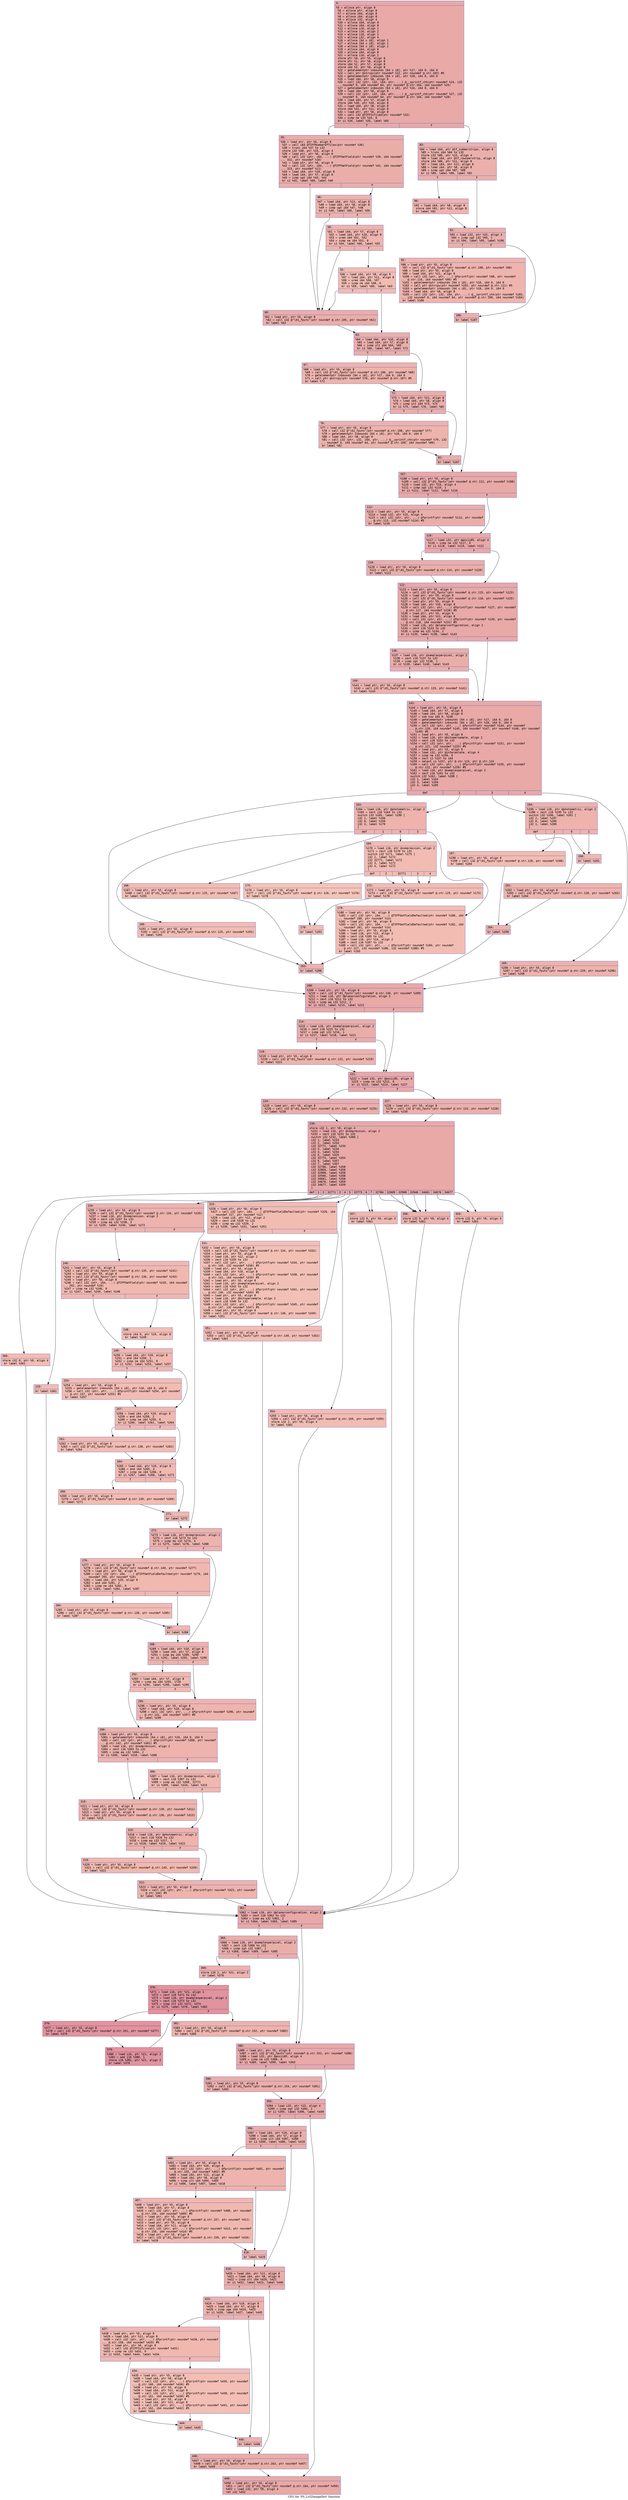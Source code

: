 digraph "CFG for 'PS_Lvl2ImageDict' function" {
	label="CFG for 'PS_Lvl2ImageDict' function";

	Node0x60000143b250 [shape=record,color="#3d50c3ff", style=filled, fillcolor="#ca3b3770" fontname="Courier",label="{4:\l|  %5 = alloca ptr, align 8\l  %6 = alloca ptr, align 8\l  %7 = alloca i64, align 8\l  %8 = alloca i64, align 8\l  %9 = alloca i32, align 4\l  %10 = alloca i64, align 8\l  %11 = alloca i64, align 8\l  %12 = alloca i16, align 2\l  %13 = alloca i16, align 2\l  %14 = alloca i16, align 2\l  %15 = alloca i32, align 4\l  %16 = alloca [64 x i8], align 1\l  %17 = alloca [64 x i8], align 1\l  %18 = alloca [64 x i8], align 1\l  %19 = alloca i64, align 8\l  %20 = alloca i64, align 8\l  %21 = alloca i16, align 2\l  store ptr %0, ptr %5, align 8\l  store ptr %1, ptr %6, align 8\l  store i64 %2, ptr %7, align 8\l  store i64 %3, ptr %8, align 8\l  %22 = getelementptr inbounds [64 x i8], ptr %17, i64 0, i64 0\l  %23 = call ptr @strcpy(ptr noundef %22, ptr noundef @.str.103) #5\l  %24 = getelementptr inbounds [64 x i8], ptr %18, i64 0, i64 0\l  %25 = load i64, ptr %8, align 8\l  %26 = call i32 (ptr, i32, i64, ptr, ...) @__sprintf_chk(ptr noundef %24, i32\l... noundef 0, i64 noundef 64, ptr noundef @.str.104, i64 noundef %25)\l  %27 = getelementptr inbounds [64 x i8], ptr %16, i64 0, i64 0\l  %28 = load i64, ptr %8, align 8\l  %29 = call i32 (ptr, i32, i64, ptr, ...) @__sprintf_chk(ptr noundef %27, i32\l... noundef 0, i64 noundef 64, ptr noundef @.str.104, i64 noundef %28)\l  %30 = load i64, ptr %7, align 8\l  store i64 %30, ptr %10, align 8\l  %31 = load i64, ptr %8, align 8\l  store i64 %31, ptr %11, align 8\l  %32 = load ptr, ptr %6, align 8\l  %33 = call i32 @TIFFIsTiled(ptr noundef %32)\l  %34 = icmp ne i32 %33, 0\l  br i1 %34, label %35, label %83\l|{<s0>T|<s1>F}}"];
	Node0x60000143b250:s0 -> Node0x60000143b2a0[tooltip="4 -> 35\nProbability 62.50%" ];
	Node0x60000143b250:s1 -> Node0x60000143b5c0[tooltip="4 -> 83\nProbability 37.50%" ];
	Node0x60000143b2a0 [shape=record,color="#3d50c3ff", style=filled, fillcolor="#d0473d70" fontname="Courier",label="{35:\l|  %36 = load ptr, ptr %6, align 8\l  %37 = call i64 @TIFFNumberOfTiles(ptr noundef %36)\l  %38 = trunc i64 %37 to i32\l  store i32 %38, ptr %15, align 4\l  %39 = load ptr, ptr %6, align 8\l  %40 = call i32 (ptr, i64, ...) @TIFFGetField(ptr noundef %39, i64 noundef\l... 322, ptr noundef %10)\l  %41 = load ptr, ptr %6, align 8\l  %42 = call i32 (ptr, i64, ...) @TIFFGetField(ptr noundef %41, i64 noundef\l... 323, ptr noundef %11)\l  %43 = load i64, ptr %10, align 8\l  %44 = load i64, ptr %7, align 8\l  %45 = icmp ugt i64 %43, %44\l  br i1 %45, label %60, label %46\l|{<s0>T|<s1>F}}"];
	Node0x60000143b2a0:s0 -> Node0x60000143b3e0[tooltip="35 -> 60\nProbability 50.00%" ];
	Node0x60000143b2a0:s1 -> Node0x60000143b2f0[tooltip="35 -> 46\nProbability 50.00%" ];
	Node0x60000143b2f0 [shape=record,color="#3d50c3ff", style=filled, fillcolor="#d6524470" fontname="Courier",label="{46:\l|  %47 = load i64, ptr %11, align 8\l  %48 = load i64, ptr %8, align 8\l  %49 = icmp ugt i64 %47, %48\l  br i1 %49, label %60, label %50\l|{<s0>T|<s1>F}}"];
	Node0x60000143b2f0:s0 -> Node0x60000143b3e0[tooltip="46 -> 60\nProbability 50.00%" ];
	Node0x60000143b2f0:s1 -> Node0x60000143b340[tooltip="46 -> 50\nProbability 50.00%" ];
	Node0x60000143b340 [shape=record,color="#3d50c3ff", style=filled, fillcolor="#d8564670" fontname="Courier",label="{50:\l|  %51 = load i64, ptr %7, align 8\l  %52 = load i64, ptr %10, align 8\l  %53 = urem i64 %51, %52\l  %54 = icmp ne i64 %53, 0\l  br i1 %54, label %60, label %55\l|{<s0>T|<s1>F}}"];
	Node0x60000143b340:s0 -> Node0x60000143b3e0[tooltip="50 -> 60\nProbability 62.50%" ];
	Node0x60000143b340:s1 -> Node0x60000143b390[tooltip="50 -> 55\nProbability 37.50%" ];
	Node0x60000143b390 [shape=record,color="#3d50c3ff", style=filled, fillcolor="#e1675170" fontname="Courier",label="{55:\l|  %56 = load i64, ptr %8, align 8\l  %57 = load i64, ptr %11, align 8\l  %58 = urem i64 %56, %57\l  %59 = icmp ne i64 %58, 0\l  br i1 %59, label %60, label %63\l|{<s0>T|<s1>F}}"];
	Node0x60000143b390:s0 -> Node0x60000143b3e0[tooltip="55 -> 60\nProbability 62.50%" ];
	Node0x60000143b390:s1 -> Node0x60000143b430[tooltip="55 -> 63\nProbability 37.50%" ];
	Node0x60000143b3e0 [shape=record,color="#3d50c3ff", style=filled, fillcolor="#d0473d70" fontname="Courier",label="{60:\l|  %61 = load ptr, ptr %5, align 8\l  %62 = call i32 @\"\\01_fputs\"(ptr noundef @.str.105, ptr noundef %61)\l  br label %63\l}"];
	Node0x60000143b3e0 -> Node0x60000143b430[tooltip="60 -> 63\nProbability 100.00%" ];
	Node0x60000143b430 [shape=record,color="#3d50c3ff", style=filled, fillcolor="#d0473d70" fontname="Courier",label="{63:\l|  %64 = load i64, ptr %10, align 8\l  %65 = load i64, ptr %7, align 8\l  %66 = icmp ult i64 %64, %65\l  br i1 %66, label %67, label %72\l|{<s0>T|<s1>F}}"];
	Node0x60000143b430:s0 -> Node0x60000143b480[tooltip="63 -> 67\nProbability 50.00%" ];
	Node0x60000143b430:s1 -> Node0x60000143b4d0[tooltip="63 -> 72\nProbability 50.00%" ];
	Node0x60000143b480 [shape=record,color="#3d50c3ff", style=filled, fillcolor="#d6524470" fontname="Courier",label="{67:\l|  %68 = load ptr, ptr %5, align 8\l  %69 = call i32 @\"\\01_fputs\"(ptr noundef @.str.106, ptr noundef %68)\l  %70 = getelementptr inbounds [64 x i8], ptr %17, i64 0, i64 0\l  %71 = call ptr @strcpy(ptr noundef %70, ptr noundef @.str.107) #5\l  br label %72\l}"];
	Node0x60000143b480 -> Node0x60000143b4d0[tooltip="67 -> 72\nProbability 100.00%" ];
	Node0x60000143b4d0 [shape=record,color="#3d50c3ff", style=filled, fillcolor="#d0473d70" fontname="Courier",label="{72:\l|  %73 = load i64, ptr %11, align 8\l  %74 = load i64, ptr %8, align 8\l  %75 = icmp ult i64 %73, %74\l  br i1 %75, label %76, label %82\l|{<s0>T|<s1>F}}"];
	Node0x60000143b4d0:s0 -> Node0x60000143b520[tooltip="72 -> 76\nProbability 50.00%" ];
	Node0x60000143b4d0:s1 -> Node0x60000143b570[tooltip="72 -> 82\nProbability 50.00%" ];
	Node0x60000143b520 [shape=record,color="#3d50c3ff", style=filled, fillcolor="#d6524470" fontname="Courier",label="{76:\l|  %77 = load ptr, ptr %5, align 8\l  %78 = call i32 @\"\\01_fputs\"(ptr noundef @.str.108, ptr noundef %77)\l  %79 = getelementptr inbounds [64 x i8], ptr %18, i64 0, i64 0\l  %80 = load i64, ptr %8, align 8\l  %81 = call i32 (ptr, i32, i64, ptr, ...) @__sprintf_chk(ptr noundef %79, i32\l... noundef 0, i64 noundef 64, ptr noundef @.str.109, i64 noundef %80)\l  br label %82\l}"];
	Node0x60000143b520 -> Node0x60000143b570[tooltip="76 -> 82\nProbability 100.00%" ];
	Node0x60000143b570 [shape=record,color="#3d50c3ff", style=filled, fillcolor="#d0473d70" fontname="Courier",label="{82:\l|  br label %107\l}"];
	Node0x60000143b570 -> Node0x60000143b750[tooltip="82 -> 107\nProbability 100.00%" ];
	Node0x60000143b5c0 [shape=record,color="#3d50c3ff", style=filled, fillcolor="#d24b4070" fontname="Courier",label="{83:\l|  %84 = load i64, ptr @tf_numberstrips, align 8\l  %85 = trunc i64 %84 to i32\l  store i32 %85, ptr %15, align 4\l  %86 = load i64, ptr @tf_rowsperstrip, align 8\l  store i64 %86, ptr %11, align 8\l  %87 = load i64, ptr %11, align 8\l  %88 = load i64, ptr %8, align 8\l  %89 = icmp ugt i64 %87, %88\l  br i1 %89, label %90, label %92\l|{<s0>T|<s1>F}}"];
	Node0x60000143b5c0:s0 -> Node0x60000143b610[tooltip="83 -> 90\nProbability 50.00%" ];
	Node0x60000143b5c0:s1 -> Node0x60000143b660[tooltip="83 -> 92\nProbability 50.00%" ];
	Node0x60000143b610 [shape=record,color="#3d50c3ff", style=filled, fillcolor="#d8564670" fontname="Courier",label="{90:\l|  %91 = load i64, ptr %8, align 8\l  store i64 %91, ptr %11, align 8\l  br label %92\l}"];
	Node0x60000143b610 -> Node0x60000143b660[tooltip="90 -> 92\nProbability 100.00%" ];
	Node0x60000143b660 [shape=record,color="#3d50c3ff", style=filled, fillcolor="#d24b4070" fontname="Courier",label="{92:\l|  %93 = load i32, ptr %15, align 4\l  %94 = icmp sgt i32 %93, 1\l  br i1 %94, label %95, label %106\l|{<s0>T|<s1>F}}"];
	Node0x60000143b660:s0 -> Node0x60000143b6b0[tooltip="92 -> 95\nProbability 50.00%" ];
	Node0x60000143b660:s1 -> Node0x60000143b700[tooltip="92 -> 106\nProbability 50.00%" ];
	Node0x60000143b6b0 [shape=record,color="#3d50c3ff", style=filled, fillcolor="#d8564670" fontname="Courier",label="{95:\l|  %96 = load ptr, ptr %5, align 8\l  %97 = call i32 @\"\\01_fputs\"(ptr noundef @.str.108, ptr noundef %96)\l  %98 = load ptr, ptr %5, align 8\l  %99 = load i64, ptr %11, align 8\l  %100 = call i32 (ptr, ptr, ...) @fprintf(ptr noundef %98, ptr noundef\l... @.str.110, i64 noundef %99) #5\l  %101 = getelementptr inbounds [64 x i8], ptr %16, i64 0, i64 0\l  %102 = call ptr @strcpy(ptr noundef %101, ptr noundef @.str.111) #5\l  %103 = getelementptr inbounds [64 x i8], ptr %18, i64 0, i64 0\l  %104 = load i64, ptr %8, align 8\l  %105 = call i32 (ptr, i32, i64, ptr, ...) @__sprintf_chk(ptr noundef %103,\l... i32 noundef 0, i64 noundef 64, ptr noundef @.str.109, i64 noundef %104)\l  br label %106\l}"];
	Node0x60000143b6b0 -> Node0x60000143b700[tooltip="95 -> 106\nProbability 100.00%" ];
	Node0x60000143b700 [shape=record,color="#3d50c3ff", style=filled, fillcolor="#d24b4070" fontname="Courier",label="{106:\l|  br label %107\l}"];
	Node0x60000143b700 -> Node0x60000143b750[tooltip="106 -> 107\nProbability 100.00%" ];
	Node0x60000143b750 [shape=record,color="#3d50c3ff", style=filled, fillcolor="#ca3b3770" fontname="Courier",label="{107:\l|  %108 = load ptr, ptr %5, align 8\l  %109 = call i32 @\"\\01_fputs\"(ptr noundef @.str.112, ptr noundef %108)\l  %110 = load i32, ptr %15, align 4\l  %111 = icmp sgt i32 %110, 1\l  br i1 %111, label %112, label %116\l|{<s0>T|<s1>F}}"];
	Node0x60000143b750:s0 -> Node0x60000143b7a0[tooltip="107 -> 112\nProbability 50.00%" ];
	Node0x60000143b750:s1 -> Node0x60000143b7f0[tooltip="107 -> 116\nProbability 50.00%" ];
	Node0x60000143b7a0 [shape=record,color="#3d50c3ff", style=filled, fillcolor="#d0473d70" fontname="Courier",label="{112:\l|  %113 = load ptr, ptr %5, align 8\l  %114 = load i32, ptr %15, align 4\l  %115 = call i32 (ptr, ptr, ...) @fprintf(ptr noundef %113, ptr noundef\l... @.str.113, i32 noundef %114) #5\l  br label %116\l}"];
	Node0x60000143b7a0 -> Node0x60000143b7f0[tooltip="112 -> 116\nProbability 100.00%" ];
	Node0x60000143b7f0 [shape=record,color="#3d50c3ff", style=filled, fillcolor="#ca3b3770" fontname="Courier",label="{116:\l|  %117 = load i32, ptr @ascii85, align 4\l  %118 = icmp ne i32 %117, 0\l  br i1 %118, label %119, label %122\l|{<s0>T|<s1>F}}"];
	Node0x60000143b7f0:s0 -> Node0x60000143b840[tooltip="116 -> 119\nProbability 62.50%" ];
	Node0x60000143b7f0:s1 -> Node0x60000143b890[tooltip="116 -> 122\nProbability 37.50%" ];
	Node0x60000143b840 [shape=record,color="#3d50c3ff", style=filled, fillcolor="#d0473d70" fontname="Courier",label="{119:\l|  %120 = load ptr, ptr %5, align 8\l  %121 = call i32 @\"\\01_fputs\"(ptr noundef @.str.114, ptr noundef %120)\l  br label %122\l}"];
	Node0x60000143b840 -> Node0x60000143b890[tooltip="119 -> 122\nProbability 100.00%" ];
	Node0x60000143b890 [shape=record,color="#3d50c3ff", style=filled, fillcolor="#ca3b3770" fontname="Courier",label="{122:\l|  %123 = load ptr, ptr %5, align 8\l  %124 = call i32 @\"\\01_fputs\"(ptr noundef @.str.115, ptr noundef %123)\l  %125 = load ptr, ptr %5, align 8\l  %126 = call i32 @\"\\01_fputs\"(ptr noundef @.str.116, ptr noundef %125)\l  %127 = load ptr, ptr %5, align 8\l  %128 = load i64, ptr %10, align 8\l  %129 = call i32 (ptr, ptr, ...) @fprintf(ptr noundef %127, ptr noundef\l... @.str.117, i64 noundef %128) #5\l  %130 = load ptr, ptr %5, align 8\l  %131 = load i64, ptr %11, align 8\l  %132 = call i32 (ptr, ptr, ...) @fprintf(ptr noundef %130, ptr noundef\l... @.str.118, i64 noundef %131) #5\l  %133 = load i16, ptr @planarconfiguration, align 2\l  %134 = zext i16 %133 to i32\l  %135 = icmp eq i32 %134, 2\l  br i1 %135, label %136, label %143\l|{<s0>T|<s1>F}}"];
	Node0x60000143b890:s0 -> Node0x60000143b8e0[tooltip="122 -> 136\nProbability 50.00%" ];
	Node0x60000143b890:s1 -> Node0x60000143b980[tooltip="122 -> 143\nProbability 50.00%" ];
	Node0x60000143b8e0 [shape=record,color="#3d50c3ff", style=filled, fillcolor="#d0473d70" fontname="Courier",label="{136:\l|  %137 = load i16, ptr @samplesperpixel, align 2\l  %138 = zext i16 %137 to i32\l  %139 = icmp sgt i32 %138, 1\l  br i1 %139, label %140, label %143\l|{<s0>T|<s1>F}}"];
	Node0x60000143b8e0:s0 -> Node0x60000143b930[tooltip="136 -> 140\nProbability 50.00%" ];
	Node0x60000143b8e0:s1 -> Node0x60000143b980[tooltip="136 -> 143\nProbability 50.00%" ];
	Node0x60000143b930 [shape=record,color="#3d50c3ff", style=filled, fillcolor="#d6524470" fontname="Courier",label="{140:\l|  %141 = load ptr, ptr %5, align 8\l  %142 = call i32 @\"\\01_fputs\"(ptr noundef @.str.119, ptr noundef %141)\l  br label %143\l}"];
	Node0x60000143b930 -> Node0x60000143b980[tooltip="140 -> 143\nProbability 100.00%" ];
	Node0x60000143b980 [shape=record,color="#3d50c3ff", style=filled, fillcolor="#ca3b3770" fontname="Courier",label="{143:\l|  %144 = load ptr, ptr %5, align 8\l  %145 = load i64, ptr %7, align 8\l  %146 = load i64, ptr %8, align 8\l  %147 = sub nsw i64 0, %146\l  %148 = getelementptr inbounds [64 x i8], ptr %17, i64 0, i64 0\l  %149 = getelementptr inbounds [64 x i8], ptr %18, i64 0, i64 0\l  %150 = call i32 (ptr, ptr, ...) @fprintf(ptr noundef %144, ptr noundef\l... @.str.120, i64 noundef %145, i64 noundef %147, ptr noundef %148, ptr noundef\l... %149) #5\l  %151 = load ptr, ptr %5, align 8\l  %152 = load i16, ptr @bitspersample, align 2\l  %153 = zext i16 %152 to i32\l  %154 = call i32 (ptr, ptr, ...) @fprintf(ptr noundef %151, ptr noundef\l... @.str.121, i32 noundef %153) #5\l  %155 = load ptr, ptr %5, align 8\l  %156 = load i32, ptr @interpolate, align 4\l  %157 = icmp ne i32 %156, 0\l  %158 = zext i1 %157 to i64\l  %159 = select i1 %157, ptr @.str.123, ptr @.str.124\l  %160 = call i32 (ptr, ptr, ...) @fprintf(ptr noundef %155, ptr noundef\l... @.str.122, ptr noundef %159) #5\l  %161 = load i16, ptr @samplesperpixel, align 2\l  %162 = zext i16 %161 to i32\l  switch i32 %162, label %208 [\l    i32 1, label %163\l    i32 3, label %194\l    i32 4, label %205\l  ]\l|{<s0>def|<s1>1|<s2>3|<s3>4}}"];
	Node0x60000143b980:s0 -> Node0x60000143be80[tooltip="143 -> 208\nProbability 25.00%" ];
	Node0x60000143b980:s1 -> Node0x60000143b9d0[tooltip="143 -> 163\nProbability 25.00%" ];
	Node0x60000143b980:s2 -> Node0x60000143bca0[tooltip="143 -> 194\nProbability 25.00%" ];
	Node0x60000143b980:s3 -> Node0x60000143be30[tooltip="143 -> 205\nProbability 25.00%" ];
	Node0x60000143b9d0 [shape=record,color="#3d50c3ff", style=filled, fillcolor="#d6524470" fontname="Courier",label="{163:\l|  %164 = load i16, ptr @photometric, align 2\l  %165 = zext i16 %164 to i32\l  switch i32 %165, label %190 [\l    i32 1, label %166\l    i32 0, label %169\l    i32 3, label %179\l  ]\l|{<s0>def|<s1>1|<s2>0|<s3>3}}"];
	Node0x60000143b9d0:s0 -> Node0x60000143bc00[tooltip="163 -> 190\nProbability 25.00%" ];
	Node0x60000143b9d0:s1 -> Node0x60000143ba20[tooltip="163 -> 166\nProbability 25.00%" ];
	Node0x60000143b9d0:s2 -> Node0x60000143ba70[tooltip="163 -> 169\nProbability 25.00%" ];
	Node0x60000143b9d0:s3 -> Node0x60000143bbb0[tooltip="163 -> 179\nProbability 25.00%" ];
	Node0x60000143ba20 [shape=record,color="#3d50c3ff", style=filled, fillcolor="#e1675170" fontname="Courier",label="{166:\l|  %167 = load ptr, ptr %5, align 8\l  %168 = call i32 @\"\\01_fputs\"(ptr noundef @.str.125, ptr noundef %167)\l  br label %193\l}"];
	Node0x60000143ba20 -> Node0x60000143bc50[tooltip="166 -> 193\nProbability 100.00%" ];
	Node0x60000143ba70 [shape=record,color="#3d50c3ff", style=filled, fillcolor="#e1675170" fontname="Courier",label="{169:\l|  %170 = load i16, ptr @compression, align 2\l  %171 = zext i16 %170 to i32\l  switch i32 %171, label %175 [\l    i32 2, label %172\l    i32 32771, label %172\l    i32 3, label %172\l    i32 4, label %172\l  ]\l|{<s0>def|<s1>2|<s2>32771|<s3>3|<s4>4}}"];
	Node0x60000143ba70:s0 -> Node0x60000143bb10[tooltip="169 -> 175\nProbability 20.00%" ];
	Node0x60000143ba70:s1 -> Node0x60000143bac0[tooltip="169 -> 172\nProbability 80.00%" ];
	Node0x60000143ba70:s2 -> Node0x60000143bac0[tooltip="169 -> 172\nProbability 80.00%" ];
	Node0x60000143ba70:s3 -> Node0x60000143bac0[tooltip="169 -> 172\nProbability 80.00%" ];
	Node0x60000143ba70:s4 -> Node0x60000143bac0[tooltip="169 -> 172\nProbability 80.00%" ];
	Node0x60000143bac0 [shape=record,color="#3d50c3ff", style=filled, fillcolor="#e1675170" fontname="Courier",label="{172:\l|  %173 = load ptr, ptr %5, align 8\l  %174 = call i32 @\"\\01_fputs\"(ptr noundef @.str.125, ptr noundef %173)\l  br label %178\l}"];
	Node0x60000143bac0 -> Node0x60000143bb60[tooltip="172 -> 178\nProbability 100.00%" ];
	Node0x60000143bb10 [shape=record,color="#3d50c3ff", style=filled, fillcolor="#e97a5f70" fontname="Courier",label="{175:\l|  %176 = load ptr, ptr %5, align 8\l  %177 = call i32 @\"\\01_fputs\"(ptr noundef @.str.126, ptr noundef %176)\l  br label %178\l}"];
	Node0x60000143bb10 -> Node0x60000143bb60[tooltip="175 -> 178\nProbability 100.00%" ];
	Node0x60000143bb60 [shape=record,color="#3d50c3ff", style=filled, fillcolor="#e1675170" fontname="Courier",label="{178:\l|  br label %193\l}"];
	Node0x60000143bb60 -> Node0x60000143bc50[tooltip="178 -> 193\nProbability 100.00%" ];
	Node0x60000143bbb0 [shape=record,color="#3d50c3ff", style=filled, fillcolor="#e1675170" fontname="Courier",label="{179:\l|  %180 = load ptr, ptr %6, align 8\l  %181 = call i32 (ptr, i64, ...) @TIFFGetFieldDefaulted(ptr noundef %180, i64\l... noundef 280, ptr noundef %13)\l  %182 = load ptr, ptr %6, align 8\l  %183 = call i32 (ptr, i64, ...) @TIFFGetFieldDefaulted(ptr noundef %182, i64\l... noundef 281, ptr noundef %14)\l  %184 = load ptr, ptr %5, align 8\l  %185 = load i16, ptr %13, align 2\l  %186 = zext i16 %185 to i32\l  %187 = load i16, ptr %14, align 2\l  %188 = zext i16 %187 to i32\l  %189 = call i32 (ptr, ptr, ...) @fprintf(ptr noundef %184, ptr noundef\l... @.str.127, i32 noundef %186, i32 noundef %188) #5\l  br label %193\l}"];
	Node0x60000143bbb0 -> Node0x60000143bc50[tooltip="179 -> 193\nProbability 100.00%" ];
	Node0x60000143bc00 [shape=record,color="#3d50c3ff", style=filled, fillcolor="#e1675170" fontname="Courier",label="{190:\l|  %191 = load ptr, ptr %5, align 8\l  %192 = call i32 @\"\\01_fputs\"(ptr noundef @.str.125, ptr noundef %191)\l  br label %193\l}"];
	Node0x60000143bc00 -> Node0x60000143bc50[tooltip="190 -> 193\nProbability 100.00%" ];
	Node0x60000143bc50 [shape=record,color="#3d50c3ff", style=filled, fillcolor="#d6524470" fontname="Courier",label="{193:\l|  br label %208\l}"];
	Node0x60000143bc50 -> Node0x60000143be80[tooltip="193 -> 208\nProbability 100.00%" ];
	Node0x60000143bca0 [shape=record,color="#3d50c3ff", style=filled, fillcolor="#d6524470" fontname="Courier",label="{194:\l|  %195 = load i16, ptr @photometric, align 2\l  %196 = zext i16 %195 to i32\l  switch i32 %196, label %201 [\l    i32 2, label %197\l    i32 0, label %200\l    i32 1, label %200\l  ]\l|{<s0>def|<s1>2|<s2>0|<s3>1}}"];
	Node0x60000143bca0:s0 -> Node0x60000143bd90[tooltip="194 -> 201\nProbability 25.00%" ];
	Node0x60000143bca0:s1 -> Node0x60000143bcf0[tooltip="194 -> 197\nProbability 25.00%" ];
	Node0x60000143bca0:s2 -> Node0x60000143bd40[tooltip="194 -> 200\nProbability 50.00%" ];
	Node0x60000143bca0:s3 -> Node0x60000143bd40[tooltip="194 -> 200\nProbability 50.00%" ];
	Node0x60000143bcf0 [shape=record,color="#3d50c3ff", style=filled, fillcolor="#e1675170" fontname="Courier",label="{197:\l|  %198 = load ptr, ptr %5, align 8\l  %199 = call i32 @\"\\01_fputs\"(ptr noundef @.str.128, ptr noundef %198)\l  br label %204\l}"];
	Node0x60000143bcf0 -> Node0x60000143bde0[tooltip="197 -> 204\nProbability 100.00%" ];
	Node0x60000143bd40 [shape=record,color="#3d50c3ff", style=filled, fillcolor="#dc5d4a70" fontname="Courier",label="{200:\l|  br label %201\l}"];
	Node0x60000143bd40 -> Node0x60000143bd90[tooltip="200 -> 201\nProbability 100.00%" ];
	Node0x60000143bd90 [shape=record,color="#3d50c3ff", style=filled, fillcolor="#d8564670" fontname="Courier",label="{201:\l|  %202 = load ptr, ptr %5, align 8\l  %203 = call i32 @\"\\01_fputs\"(ptr noundef @.str.128, ptr noundef %202)\l  br label %204\l}"];
	Node0x60000143bd90 -> Node0x60000143bde0[tooltip="201 -> 204\nProbability 100.00%" ];
	Node0x60000143bde0 [shape=record,color="#3d50c3ff", style=filled, fillcolor="#d6524470" fontname="Courier",label="{204:\l|  br label %208\l}"];
	Node0x60000143bde0 -> Node0x60000143be80[tooltip="204 -> 208\nProbability 100.00%" ];
	Node0x60000143be30 [shape=record,color="#3d50c3ff", style=filled, fillcolor="#d6524470" fontname="Courier",label="{205:\l|  %206 = load ptr, ptr %5, align 8\l  %207 = call i32 @\"\\01_fputs\"(ptr noundef @.str.129, ptr noundef %206)\l  br label %208\l}"];
	Node0x60000143be30 -> Node0x60000143be80[tooltip="205 -> 208\nProbability 100.00%" ];
	Node0x60000143be80 [shape=record,color="#3d50c3ff", style=filled, fillcolor="#ca3b3770" fontname="Courier",label="{208:\l|  %209 = load ptr, ptr %5, align 8\l  %210 = call i32 @\"\\01_fputs\"(ptr noundef @.str.130, ptr noundef %209)\l  %211 = load i16, ptr @planarconfiguration, align 2\l  %212 = zext i16 %211 to i32\l  %213 = icmp eq i32 %212, 2\l  br i1 %213, label %214, label %221\l|{<s0>T|<s1>F}}"];
	Node0x60000143be80:s0 -> Node0x60000143bed0[tooltip="208 -> 214\nProbability 50.00%" ];
	Node0x60000143be80:s1 -> Node0x60000143bf70[tooltip="208 -> 221\nProbability 50.00%" ];
	Node0x60000143bed0 [shape=record,color="#3d50c3ff", style=filled, fillcolor="#d0473d70" fontname="Courier",label="{214:\l|  %215 = load i16, ptr @samplesperpixel, align 2\l  %216 = zext i16 %215 to i32\l  %217 = icmp sgt i32 %216, 1\l  br i1 %217, label %218, label %221\l|{<s0>T|<s1>F}}"];
	Node0x60000143bed0:s0 -> Node0x60000143bf20[tooltip="214 -> 218\nProbability 50.00%" ];
	Node0x60000143bed0:s1 -> Node0x60000143bf70[tooltip="214 -> 221\nProbability 50.00%" ];
	Node0x60000143bf20 [shape=record,color="#3d50c3ff", style=filled, fillcolor="#d6524470" fontname="Courier",label="{218:\l|  %219 = load ptr, ptr %5, align 8\l  %220 = call i32 @\"\\01_fputs\"(ptr noundef @.str.131, ptr noundef %219)\l  br label %221\l}"];
	Node0x60000143bf20 -> Node0x60000143bf70[tooltip="218 -> 221\nProbability 100.00%" ];
	Node0x60000143bf70 [shape=record,color="#3d50c3ff", style=filled, fillcolor="#ca3b3770" fontname="Courier",label="{221:\l|  %222 = load i32, ptr @ascii85, align 4\l  %223 = icmp ne i32 %222, 0\l  br i1 %223, label %224, label %227\l|{<s0>T|<s1>F}}"];
	Node0x60000143bf70:s0 -> Node0x600001424000[tooltip="221 -> 224\nProbability 62.50%" ];
	Node0x60000143bf70:s1 -> Node0x600001424050[tooltip="221 -> 227\nProbability 37.50%" ];
	Node0x600001424000 [shape=record,color="#3d50c3ff", style=filled, fillcolor="#d0473d70" fontname="Courier",label="{224:\l|  %225 = load ptr, ptr %5, align 8\l  %226 = call i32 @\"\\01_fputs\"(ptr noundef @.str.132, ptr noundef %225)\l  br label %230\l}"];
	Node0x600001424000 -> Node0x6000014240a0[tooltip="224 -> 230\nProbability 100.00%" ];
	Node0x600001424050 [shape=record,color="#3d50c3ff", style=filled, fillcolor="#d24b4070" fontname="Courier",label="{227:\l|  %228 = load ptr, ptr %5, align 8\l  %229 = call i32 @\"\\01_fputs\"(ptr noundef @.str.133, ptr noundef %228)\l  br label %230\l}"];
	Node0x600001424050 -> Node0x6000014240a0[tooltip="227 -> 230\nProbability 100.00%" ];
	Node0x6000014240a0 [shape=record,color="#3d50c3ff", style=filled, fillcolor="#ca3b3770" fontname="Courier",label="{230:\l|  store i32 1, ptr %9, align 4\l  %231 = load i16, ptr @compression, align 2\l  %232 = zext i16 %231 to i32\l  switch i32 %232, label %360 [\l    i32 1, label %233\l    i32 2, label %234\l    i32 32771, label %234\l    i32 3, label %234\l    i32 4, label %234\l    i32 5, label %325\l    i32 32773, label %354\l    i32 6, label %357\l    i32 7, label %357\l    i32 32766, label %358\l    i32 32809, label %358\l    i32 32908, label %358\l    i32 32946, label %358\l    i32 34661, label %358\l    i32 34676, label %359\l    i32 34677, label %359\l  ]\l|{<s0>def|<s1>1|<s2>2|<s3>32771|<s4>3|<s5>4|<s6>5|<s7>32773|<s8>6|<s9>7|<s10>32766|<s11>32809|<s12>32908|<s13>32946|<s14>34661|<s15>34676|<s16>34677}}"];
	Node0x6000014240a0:s0 -> Node0x600001424aa0[tooltip="230 -> 360\nProbability 5.88%" ];
	Node0x6000014240a0:s1 -> Node0x6000014240f0[tooltip="230 -> 233\nProbability 5.88%" ];
	Node0x6000014240a0:s2 -> Node0x600001424140[tooltip="230 -> 234\nProbability 23.53%" ];
	Node0x6000014240a0:s3 -> Node0x600001424140[tooltip="230 -> 234\nProbability 23.53%" ];
	Node0x6000014240a0:s4 -> Node0x600001424140[tooltip="230 -> 234\nProbability 23.53%" ];
	Node0x6000014240a0:s5 -> Node0x600001424140[tooltip="230 -> 234\nProbability 23.53%" ];
	Node0x6000014240a0:s6 -> Node0x600001424870[tooltip="230 -> 325\nProbability 5.88%" ];
	Node0x6000014240a0:s7 -> Node0x600001424960[tooltip="230 -> 354\nProbability 5.88%" ];
	Node0x6000014240a0:s8 -> Node0x6000014249b0[tooltip="230 -> 357\nProbability 11.76%" ];
	Node0x6000014240a0:s9 -> Node0x6000014249b0[tooltip="230 -> 357\nProbability 11.76%" ];
	Node0x6000014240a0:s10 -> Node0x600001424a00[tooltip="230 -> 358\nProbability 29.41%" ];
	Node0x6000014240a0:s11 -> Node0x600001424a00[tooltip="230 -> 358\nProbability 29.41%" ];
	Node0x6000014240a0:s12 -> Node0x600001424a00[tooltip="230 -> 358\nProbability 29.41%" ];
	Node0x6000014240a0:s13 -> Node0x600001424a00[tooltip="230 -> 358\nProbability 29.41%" ];
	Node0x6000014240a0:s14 -> Node0x600001424a00[tooltip="230 -> 358\nProbability 29.41%" ];
	Node0x6000014240a0:s15 -> Node0x600001424a50[tooltip="230 -> 359\nProbability 11.76%" ];
	Node0x6000014240a0:s16 -> Node0x600001424a50[tooltip="230 -> 359\nProbability 11.76%" ];
	Node0x6000014240f0 [shape=record,color="#3d50c3ff", style=filled, fillcolor="#e1675170" fontname="Courier",label="{233:\l|  br label %361\l}"];
	Node0x6000014240f0 -> Node0x600001424af0[tooltip="233 -> 361\nProbability 100.00%" ];
	Node0x600001424140 [shape=record,color="#3d50c3ff", style=filled, fillcolor="#d6524470" fontname="Courier",label="{234:\l|  %235 = load ptr, ptr %5, align 8\l  %236 = call i32 @\"\\01_fputs\"(ptr noundef @.str.134, ptr noundef %235)\l  %237 = load i16, ptr @compression, align 2\l  %238 = zext i16 %237 to i32\l  %239 = icmp eq i32 %238, 3\l  br i1 %239, label %240, label %272\l|{<s0>T|<s1>F}}"];
	Node0x600001424140:s0 -> Node0x600001424190[tooltip="234 -> 240\nProbability 50.00%" ];
	Node0x600001424140:s1 -> Node0x600001424460[tooltip="234 -> 272\nProbability 50.00%" ];
	Node0x600001424190 [shape=record,color="#3d50c3ff", style=filled, fillcolor="#dc5d4a70" fontname="Courier",label="{240:\l|  %241 = load ptr, ptr %5, align 8\l  %242 = call i32 @\"\\01_fputs\"(ptr noundef @.str.135, ptr noundef %241)\l  %243 = load ptr, ptr %5, align 8\l  %244 = call i32 @\"\\01_fputs\"(ptr noundef @.str.136, ptr noundef %243)\l  %245 = load ptr, ptr %6, align 8\l  %246 = call i32 (ptr, i64, ...) @TIFFGetField(ptr noundef %245, i64 noundef\l... 292, ptr noundef %19)\l  %247 = icmp ne i32 %246, 0\l  br i1 %247, label %249, label %248\l|{<s0>T|<s1>F}}"];
	Node0x600001424190:s0 -> Node0x600001424230[tooltip="240 -> 249\nProbability 62.50%" ];
	Node0x600001424190:s1 -> Node0x6000014241e0[tooltip="240 -> 248\nProbability 37.50%" ];
	Node0x6000014241e0 [shape=record,color="#3d50c3ff", style=filled, fillcolor="#e36c5570" fontname="Courier",label="{248:\l|  store i64 0, ptr %19, align 8\l  br label %249\l}"];
	Node0x6000014241e0 -> Node0x600001424230[tooltip="248 -> 249\nProbability 100.00%" ];
	Node0x600001424230 [shape=record,color="#3d50c3ff", style=filled, fillcolor="#dc5d4a70" fontname="Courier",label="{249:\l|  %250 = load i64, ptr %19, align 8\l  %251 = and i64 %250, 1\l  %252 = icmp ne i64 %251, 0\l  br i1 %252, label %253, label %257\l|{<s0>T|<s1>F}}"];
	Node0x600001424230:s0 -> Node0x600001424280[tooltip="249 -> 253\nProbability 50.00%" ];
	Node0x600001424230:s1 -> Node0x6000014242d0[tooltip="249 -> 257\nProbability 50.00%" ];
	Node0x600001424280 [shape=record,color="#3d50c3ff", style=filled, fillcolor="#e1675170" fontname="Courier",label="{253:\l|  %254 = load ptr, ptr %5, align 8\l  %255 = getelementptr inbounds [64 x i8], ptr %16, i64 0, i64 0\l  %256 = call i32 (ptr, ptr, ...) @fprintf(ptr noundef %254, ptr noundef\l... @.str.137, ptr noundef %255) #5\l  br label %257\l}"];
	Node0x600001424280 -> Node0x6000014242d0[tooltip="253 -> 257\nProbability 100.00%" ];
	Node0x6000014242d0 [shape=record,color="#3d50c3ff", style=filled, fillcolor="#dc5d4a70" fontname="Courier",label="{257:\l|  %258 = load i64, ptr %19, align 8\l  %259 = and i64 %258, 2\l  %260 = icmp ne i64 %259, 0\l  br i1 %260, label %261, label %264\l|{<s0>T|<s1>F}}"];
	Node0x6000014242d0:s0 -> Node0x600001424320[tooltip="257 -> 261\nProbability 50.00%" ];
	Node0x6000014242d0:s1 -> Node0x600001424370[tooltip="257 -> 264\nProbability 50.00%" ];
	Node0x600001424320 [shape=record,color="#3d50c3ff", style=filled, fillcolor="#e1675170" fontname="Courier",label="{261:\l|  %262 = load ptr, ptr %5, align 8\l  %263 = call i32 @\"\\01_fputs\"(ptr noundef @.str.138, ptr noundef %262)\l  br label %264\l}"];
	Node0x600001424320 -> Node0x600001424370[tooltip="261 -> 264\nProbability 100.00%" ];
	Node0x600001424370 [shape=record,color="#3d50c3ff", style=filled, fillcolor="#dc5d4a70" fontname="Courier",label="{264:\l|  %265 = load i64, ptr %19, align 8\l  %266 = and i64 %265, 4\l  %267 = icmp ne i64 %266, 0\l  br i1 %267, label %268, label %271\l|{<s0>T|<s1>F}}"];
	Node0x600001424370:s0 -> Node0x6000014243c0[tooltip="264 -> 268\nProbability 50.00%" ];
	Node0x600001424370:s1 -> Node0x600001424410[tooltip="264 -> 271\nProbability 50.00%" ];
	Node0x6000014243c0 [shape=record,color="#3d50c3ff", style=filled, fillcolor="#e1675170" fontname="Courier",label="{268:\l|  %269 = load ptr, ptr %5, align 8\l  %270 = call i32 @\"\\01_fputs\"(ptr noundef @.str.139, ptr noundef %269)\l  br label %271\l}"];
	Node0x6000014243c0 -> Node0x600001424410[tooltip="268 -> 271\nProbability 100.00%" ];
	Node0x600001424410 [shape=record,color="#3d50c3ff", style=filled, fillcolor="#dc5d4a70" fontname="Courier",label="{271:\l|  br label %272\l}"];
	Node0x600001424410 -> Node0x600001424460[tooltip="271 -> 272\nProbability 100.00%" ];
	Node0x600001424460 [shape=record,color="#3d50c3ff", style=filled, fillcolor="#d6524470" fontname="Courier",label="{272:\l|  %273 = load i16, ptr @compression, align 2\l  %274 = zext i16 %273 to i32\l  %275 = icmp eq i32 %274, 4\l  br i1 %275, label %276, label %288\l|{<s0>T|<s1>F}}"];
	Node0x600001424460:s0 -> Node0x6000014244b0[tooltip="272 -> 276\nProbability 50.00%" ];
	Node0x600001424460:s1 -> Node0x6000014245a0[tooltip="272 -> 288\nProbability 50.00%" ];
	Node0x6000014244b0 [shape=record,color="#3d50c3ff", style=filled, fillcolor="#dc5d4a70" fontname="Courier",label="{276:\l|  %277 = load ptr, ptr %5, align 8\l  %278 = call i32 @\"\\01_fputs\"(ptr noundef @.str.140, ptr noundef %277)\l  %279 = load ptr, ptr %6, align 8\l  %280 = call i32 (ptr, i64, ...) @TIFFGetFieldDefaulted(ptr noundef %279, i64\l... noundef 293, ptr noundef %20)\l  %281 = load i64, ptr %20, align 8\l  %282 = and i64 %281, 2\l  %283 = icmp ne i64 %282, 0\l  br i1 %283, label %284, label %287\l|{<s0>T|<s1>F}}"];
	Node0x6000014244b0:s0 -> Node0x600001424500[tooltip="276 -> 284\nProbability 50.00%" ];
	Node0x6000014244b0:s1 -> Node0x600001424550[tooltip="276 -> 287\nProbability 50.00%" ];
	Node0x600001424500 [shape=record,color="#3d50c3ff", style=filled, fillcolor="#e1675170" fontname="Courier",label="{284:\l|  %285 = load ptr, ptr %5, align 8\l  %286 = call i32 @\"\\01_fputs\"(ptr noundef @.str.138, ptr noundef %285)\l  br label %287\l}"];
	Node0x600001424500 -> Node0x600001424550[tooltip="284 -> 287\nProbability 100.00%" ];
	Node0x600001424550 [shape=record,color="#3d50c3ff", style=filled, fillcolor="#dc5d4a70" fontname="Courier",label="{287:\l|  br label %288\l}"];
	Node0x600001424550 -> Node0x6000014245a0[tooltip="287 -> 288\nProbability 100.00%" ];
	Node0x6000014245a0 [shape=record,color="#3d50c3ff", style=filled, fillcolor="#d6524470" fontname="Courier",label="{288:\l|  %289 = load i64, ptr %10, align 8\l  %290 = load i64, ptr %7, align 8\l  %291 = icmp eq i64 %289, %290\l  br i1 %291, label %292, label %295\l|{<s0>T|<s1>F}}"];
	Node0x6000014245a0:s0 -> Node0x6000014245f0[tooltip="288 -> 292\nProbability 50.00%" ];
	Node0x6000014245a0:s1 -> Node0x600001424640[tooltip="288 -> 295\nProbability 50.00%" ];
	Node0x6000014245f0 [shape=record,color="#3d50c3ff", style=filled, fillcolor="#dc5d4a70" fontname="Courier",label="{292:\l|  %293 = load i64, ptr %7, align 8\l  %294 = icmp eq i64 %293, 1728\l  br i1 %294, label %299, label %295\l|{<s0>T|<s1>F}}"];
	Node0x6000014245f0:s0 -> Node0x600001424690[tooltip="292 -> 299\nProbability 50.00%" ];
	Node0x6000014245f0:s1 -> Node0x600001424640[tooltip="292 -> 295\nProbability 50.00%" ];
	Node0x600001424640 [shape=record,color="#3d50c3ff", style=filled, fillcolor="#d8564670" fontname="Courier",label="{295:\l|  %296 = load ptr, ptr %5, align 8\l  %297 = load i64, ptr %10, align 8\l  %298 = call i32 (ptr, ptr, ...) @fprintf(ptr noundef %296, ptr noundef\l... @.str.141, i64 noundef %297) #5\l  br label %299\l}"];
	Node0x600001424640 -> Node0x600001424690[tooltip="295 -> 299\nProbability 100.00%" ];
	Node0x600001424690 [shape=record,color="#3d50c3ff", style=filled, fillcolor="#d6524470" fontname="Courier",label="{299:\l|  %300 = load ptr, ptr %5, align 8\l  %301 = getelementptr inbounds [64 x i8], ptr %16, i64 0, i64 0\l  %302 = call i32 (ptr, ptr, ...) @fprintf(ptr noundef %300, ptr noundef\l... @.str.142, ptr noundef %301) #5\l  %303 = load i16, ptr @compression, align 2\l  %304 = zext i16 %303 to i32\l  %305 = icmp eq i32 %304, 2\l  br i1 %305, label %310, label %306\l|{<s0>T|<s1>F}}"];
	Node0x600001424690:s0 -> Node0x600001424730[tooltip="299 -> 310\nProbability 50.00%" ];
	Node0x600001424690:s1 -> Node0x6000014246e0[tooltip="299 -> 306\nProbability 50.00%" ];
	Node0x6000014246e0 [shape=record,color="#3d50c3ff", style=filled, fillcolor="#dc5d4a70" fontname="Courier",label="{306:\l|  %307 = load i16, ptr @compression, align 2\l  %308 = zext i16 %307 to i32\l  %309 = icmp eq i32 %308, 32771\l  br i1 %309, label %310, label %315\l|{<s0>T|<s1>F}}"];
	Node0x6000014246e0:s0 -> Node0x600001424730[tooltip="306 -> 310\nProbability 50.00%" ];
	Node0x6000014246e0:s1 -> Node0x600001424780[tooltip="306 -> 315\nProbability 50.00%" ];
	Node0x600001424730 [shape=record,color="#3d50c3ff", style=filled, fillcolor="#d8564670" fontname="Courier",label="{310:\l|  %311 = load ptr, ptr %5, align 8\l  %312 = call i32 @\"\\01_fputs\"(ptr noundef @.str.139, ptr noundef %311)\l  %313 = load ptr, ptr %5, align 8\l  %314 = call i32 @\"\\01_fputs\"(ptr noundef @.str.136, ptr noundef %313)\l  br label %315\l}"];
	Node0x600001424730 -> Node0x600001424780[tooltip="310 -> 315\nProbability 100.00%" ];
	Node0x600001424780 [shape=record,color="#3d50c3ff", style=filled, fillcolor="#d6524470" fontname="Courier",label="{315:\l|  %316 = load i16, ptr @photometric, align 2\l  %317 = zext i16 %316 to i32\l  %318 = icmp eq i32 %317, 1\l  br i1 %318, label %319, label %322\l|{<s0>T|<s1>F}}"];
	Node0x600001424780:s0 -> Node0x6000014247d0[tooltip="315 -> 319\nProbability 50.00%" ];
	Node0x600001424780:s1 -> Node0x600001424820[tooltip="315 -> 322\nProbability 50.00%" ];
	Node0x6000014247d0 [shape=record,color="#3d50c3ff", style=filled, fillcolor="#dc5d4a70" fontname="Courier",label="{319:\l|  %320 = load ptr, ptr %5, align 8\l  %321 = call i32 @\"\\01_fputs\"(ptr noundef @.str.143, ptr noundef %320)\l  br label %322\l}"];
	Node0x6000014247d0 -> Node0x600001424820[tooltip="319 -> 322\nProbability 100.00%" ];
	Node0x600001424820 [shape=record,color="#3d50c3ff", style=filled, fillcolor="#d6524470" fontname="Courier",label="{322:\l|  %323 = load ptr, ptr %5, align 8\l  %324 = call i32 (ptr, ptr, ...) @fprintf(ptr noundef %323, ptr noundef\l... @.str.144) #5\l  br label %361\l}"];
	Node0x600001424820 -> Node0x600001424af0[tooltip="322 -> 361\nProbability 100.00%" ];
	Node0x600001424870 [shape=record,color="#3d50c3ff", style=filled, fillcolor="#e1675170" fontname="Courier",label="{325:\l|  %326 = load ptr, ptr %6, align 8\l  %327 = call i32 (ptr, i64, ...) @TIFFGetFieldDefaulted(ptr noundef %326, i64\l... noundef 317, ptr noundef %12)\l  %328 = load i16, ptr %12, align 2\l  %329 = zext i16 %328 to i32\l  %330 = icmp eq i32 %329, 2\l  br i1 %330, label %331, label %351\l|{<s0>T|<s1>F}}"];
	Node0x600001424870:s0 -> Node0x6000014248c0[tooltip="325 -> 331\nProbability 50.00%" ];
	Node0x600001424870:s1 -> Node0x600001424910[tooltip="325 -> 351\nProbability 50.00%" ];
	Node0x6000014248c0 [shape=record,color="#3d50c3ff", style=filled, fillcolor="#e5705870" fontname="Courier",label="{331:\l|  %332 = load ptr, ptr %5, align 8\l  %333 = call i32 @\"\\01_fputs\"(ptr noundef @.str.134, ptr noundef %332)\l  %334 = load ptr, ptr %5, align 8\l  %335 = load i16, ptr %12, align 2\l  %336 = zext i16 %335 to i32\l  %337 = call i32 (ptr, ptr, ...) @fprintf(ptr noundef %334, ptr noundef\l... @.str.145, i32 noundef %336) #5\l  %338 = load ptr, ptr %5, align 8\l  %339 = load i64, ptr %10, align 8\l  %340 = call i32 (ptr, ptr, ...) @fprintf(ptr noundef %338, ptr noundef\l... @.str.141, i64 noundef %339) #5\l  %341 = load ptr, ptr %5, align 8\l  %342 = load i16, ptr @samplesperpixel, align 2\l  %343 = zext i16 %342 to i32\l  %344 = call i32 (ptr, ptr, ...) @fprintf(ptr noundef %341, ptr noundef\l... @.str.146, i32 noundef %343) #5\l  %345 = load ptr, ptr %5, align 8\l  %346 = load i16, ptr @bitspersample, align 2\l  %347 = zext i16 %346 to i32\l  %348 = call i32 (ptr, ptr, ...) @fprintf(ptr noundef %345, ptr noundef\l... @.str.147, i32 noundef %347) #5\l  %349 = load ptr, ptr %5, align 8\l  %350 = call i32 @\"\\01_fputs\"(ptr noundef @.str.148, ptr noundef %349)\l  br label %351\l}"];
	Node0x6000014248c0 -> Node0x600001424910[tooltip="331 -> 351\nProbability 100.00%" ];
	Node0x600001424910 [shape=record,color="#3d50c3ff", style=filled, fillcolor="#e1675170" fontname="Courier",label="{351:\l|  %352 = load ptr, ptr %5, align 8\l  %353 = call i32 @\"\\01_fputs\"(ptr noundef @.str.149, ptr noundef %352)\l  br label %361\l}"];
	Node0x600001424910 -> Node0x600001424af0[tooltip="351 -> 361\nProbability 100.00%" ];
	Node0x600001424960 [shape=record,color="#3d50c3ff", style=filled, fillcolor="#e1675170" fontname="Courier",label="{354:\l|  %355 = load ptr, ptr %5, align 8\l  %356 = call i32 @\"\\01_fputs\"(ptr noundef @.str.150, ptr noundef %355)\l  store i32 1, ptr %9, align 4\l  br label %361\l}"];
	Node0x600001424960 -> Node0x600001424af0[tooltip="354 -> 361\nProbability 100.00%" ];
	Node0x6000014249b0 [shape=record,color="#3d50c3ff", style=filled, fillcolor="#dc5d4a70" fontname="Courier",label="{357:\l|  store i32 0, ptr %9, align 4\l  br label %361\l}"];
	Node0x6000014249b0 -> Node0x600001424af0[tooltip="357 -> 361\nProbability 100.00%" ];
	Node0x600001424a00 [shape=record,color="#3d50c3ff", style=filled, fillcolor="#d6524470" fontname="Courier",label="{358:\l|  store i32 0, ptr %9, align 4\l  br label %361\l}"];
	Node0x600001424a00 -> Node0x600001424af0[tooltip="358 -> 361\nProbability 100.00%" ];
	Node0x600001424a50 [shape=record,color="#3d50c3ff", style=filled, fillcolor="#dc5d4a70" fontname="Courier",label="{359:\l|  store i32 0, ptr %9, align 4\l  br label %361\l}"];
	Node0x600001424a50 -> Node0x600001424af0[tooltip="359 -> 361\nProbability 100.00%" ];
	Node0x600001424aa0 [shape=record,color="#3d50c3ff", style=filled, fillcolor="#e1675170" fontname="Courier",label="{360:\l|  store i32 0, ptr %9, align 4\l  br label %361\l}"];
	Node0x600001424aa0 -> Node0x600001424af0[tooltip="360 -> 361\nProbability 100.00%" ];
	Node0x600001424af0 [shape=record,color="#3d50c3ff", style=filled, fillcolor="#ca3b3770" fontname="Courier",label="{361:\l|  %362 = load i16, ptr @planarconfiguration, align 2\l  %363 = zext i16 %362 to i32\l  %364 = icmp eq i32 %363, 2\l  br i1 %364, label %365, label %385\l|{<s0>T|<s1>F}}"];
	Node0x600001424af0:s0 -> Node0x600001424b40[tooltip="361 -> 365\nProbability 50.00%" ];
	Node0x600001424af0:s1 -> Node0x600001424d20[tooltip="361 -> 385\nProbability 50.00%" ];
	Node0x600001424b40 [shape=record,color="#3d50c3ff", style=filled, fillcolor="#d0473d70" fontname="Courier",label="{365:\l|  %366 = load i16, ptr @samplesperpixel, align 2\l  %367 = zext i16 %366 to i32\l  %368 = icmp sgt i32 %367, 1\l  br i1 %368, label %369, label %385\l|{<s0>T|<s1>F}}"];
	Node0x600001424b40:s0 -> Node0x600001424b90[tooltip="365 -> 369\nProbability 50.00%" ];
	Node0x600001424b40:s1 -> Node0x600001424d20[tooltip="365 -> 385\nProbability 50.00%" ];
	Node0x600001424b90 [shape=record,color="#3d50c3ff", style=filled, fillcolor="#d6524470" fontname="Courier",label="{369:\l|  store i16 1, ptr %21, align 2\l  br label %370\l}"];
	Node0x600001424b90 -> Node0x600001424be0[tooltip="369 -> 370\nProbability 100.00%" ];
	Node0x600001424be0 [shape=record,color="#b70d28ff", style=filled, fillcolor="#b70d2870" fontname="Courier",label="{370:\l|  %371 = load i16, ptr %21, align 2\l  %372 = zext i16 %371 to i32\l  %373 = load i16, ptr @samplesperpixel, align 2\l  %374 = zext i16 %373 to i32\l  %375 = icmp slt i32 %372, %374\l  br i1 %375, label %376, label %382\l|{<s0>T|<s1>F}}"];
	Node0x600001424be0:s0 -> Node0x600001424c30[tooltip="370 -> 376\nProbability 96.88%" ];
	Node0x600001424be0:s1 -> Node0x600001424cd0[tooltip="370 -> 382\nProbability 3.12%" ];
	Node0x600001424c30 [shape=record,color="#b70d28ff", style=filled, fillcolor="#b70d2870" fontname="Courier",label="{376:\l|  %377 = load ptr, ptr %5, align 8\l  %378 = call i32 @\"\\01_fputs\"(ptr noundef @.str.151, ptr noundef %377)\l  br label %379\l}"];
	Node0x600001424c30 -> Node0x600001424c80[tooltip="376 -> 379\nProbability 100.00%" ];
	Node0x600001424c80 [shape=record,color="#b70d28ff", style=filled, fillcolor="#b70d2870" fontname="Courier",label="{379:\l|  %380 = load i16, ptr %21, align 2\l  %381 = add i16 %380, 1\l  store i16 %381, ptr %21, align 2\l  br label %370\l}"];
	Node0x600001424c80 -> Node0x600001424be0[tooltip="379 -> 370\nProbability 100.00%" ];
	Node0x600001424cd0 [shape=record,color="#3d50c3ff", style=filled, fillcolor="#d6524470" fontname="Courier",label="{382:\l|  %383 = load ptr, ptr %5, align 8\l  %384 = call i32 @\"\\01_fputs\"(ptr noundef @.str.152, ptr noundef %383)\l  br label %385\l}"];
	Node0x600001424cd0 -> Node0x600001424d20[tooltip="382 -> 385\nProbability 100.00%" ];
	Node0x600001424d20 [shape=record,color="#3d50c3ff", style=filled, fillcolor="#ca3b3770" fontname="Courier",label="{385:\l|  %386 = load ptr, ptr %5, align 8\l  %387 = call i32 @\"\\01_fputs\"(ptr noundef @.str.153, ptr noundef %386)\l  %388 = load i32, ptr @ascii85, align 4\l  %389 = icmp ne i32 %388, 0\l  br i1 %389, label %390, label %393\l|{<s0>T|<s1>F}}"];
	Node0x600001424d20:s0 -> Node0x600001424d70[tooltip="385 -> 390\nProbability 62.50%" ];
	Node0x600001424d20:s1 -> Node0x600001424dc0[tooltip="385 -> 393\nProbability 37.50%" ];
	Node0x600001424d70 [shape=record,color="#3d50c3ff", style=filled, fillcolor="#d0473d70" fontname="Courier",label="{390:\l|  %391 = load ptr, ptr %5, align 8\l  %392 = call i32 @\"\\01_fputs\"(ptr noundef @.str.154, ptr noundef %391)\l  br label %393\l}"];
	Node0x600001424d70 -> Node0x600001424dc0[tooltip="390 -> 393\nProbability 100.00%" ];
	Node0x600001424dc0 [shape=record,color="#3d50c3ff", style=filled, fillcolor="#ca3b3770" fontname="Courier",label="{393:\l|  %394 = load i32, ptr %15, align 4\l  %395 = icmp sgt i32 %394, 1\l  br i1 %395, label %396, label %449\l|{<s0>T|<s1>F}}"];
	Node0x600001424dc0:s0 -> Node0x600001424e10[tooltip="393 -> 396\nProbability 50.00%" ];
	Node0x600001424dc0:s1 -> Node0x600001425180[tooltip="393 -> 449\nProbability 50.00%" ];
	Node0x600001424e10 [shape=record,color="#3d50c3ff", style=filled, fillcolor="#d0473d70" fontname="Courier",label="{396:\l|  %397 = load i64, ptr %10, align 8\l  %398 = load i64, ptr %7, align 8\l  %399 = icmp ult i64 %397, %398\l  br i1 %399, label %400, label %419\l|{<s0>T|<s1>F}}"];
	Node0x600001424e10:s0 -> Node0x600001424e60[tooltip="396 -> 400\nProbability 50.00%" ];
	Node0x600001424e10:s1 -> Node0x600001424f50[tooltip="396 -> 419\nProbability 50.00%" ];
	Node0x600001424e60 [shape=record,color="#3d50c3ff", style=filled, fillcolor="#d6524470" fontname="Courier",label="{400:\l|  %401 = load ptr, ptr %5, align 8\l  %402 = load i64, ptr %10, align 8\l  %403 = call i32 (ptr, ptr, ...) @fprintf(ptr noundef %401, ptr noundef\l... @.str.155, i64 noundef %402) #5\l  %404 = load i64, ptr %11, align 8\l  %405 = load i64, ptr %8, align 8\l  %406 = icmp ult i64 %404, %405\l  br i1 %406, label %407, label %418\l|{<s0>T|<s1>F}}"];
	Node0x600001424e60:s0 -> Node0x600001424eb0[tooltip="400 -> 407\nProbability 50.00%" ];
	Node0x600001424e60:s1 -> Node0x600001424f00[tooltip="400 -> 418\nProbability 50.00%" ];
	Node0x600001424eb0 [shape=record,color="#3d50c3ff", style=filled, fillcolor="#dc5d4a70" fontname="Courier",label="{407:\l|  %408 = load ptr, ptr %5, align 8\l  %409 = load i64, ptr %7, align 8\l  %410 = call i32 (ptr, ptr, ...) @fprintf(ptr noundef %408, ptr noundef\l... @.str.156, i64 noundef %409) #5\l  %411 = load ptr, ptr %5, align 8\l  %412 = call i32 @\"\\01_fputs\"(ptr noundef @.str.157, ptr noundef %411)\l  %413 = load ptr, ptr %5, align 8\l  %414 = load i64, ptr %11, align 8\l  %415 = call i32 (ptr, ptr, ...) @fprintf(ptr noundef %413, ptr noundef\l... @.str.158, i64 noundef %414) #5\l  %416 = load ptr, ptr %5, align 8\l  %417 = call i32 @\"\\01_fputs\"(ptr noundef @.str.159, ptr noundef %416)\l  br label %418\l}"];
	Node0x600001424eb0 -> Node0x600001424f00[tooltip="407 -> 418\nProbability 100.00%" ];
	Node0x600001424f00 [shape=record,color="#3d50c3ff", style=filled, fillcolor="#d6524470" fontname="Courier",label="{418:\l|  br label %419\l}"];
	Node0x600001424f00 -> Node0x600001424f50[tooltip="418 -> 419\nProbability 100.00%" ];
	Node0x600001424f50 [shape=record,color="#3d50c3ff", style=filled, fillcolor="#d0473d70" fontname="Courier",label="{419:\l|  %420 = load i64, ptr %11, align 8\l  %421 = load i64, ptr %8, align 8\l  %422 = icmp ult i64 %420, %421\l  br i1 %422, label %423, label %446\l|{<s0>T|<s1>F}}"];
	Node0x600001424f50:s0 -> Node0x600001424fa0[tooltip="419 -> 423\nProbability 50.00%" ];
	Node0x600001424f50:s1 -> Node0x600001425130[tooltip="419 -> 446\nProbability 50.00%" ];
	Node0x600001424fa0 [shape=record,color="#3d50c3ff", style=filled, fillcolor="#d6524470" fontname="Courier",label="{423:\l|  %424 = load i64, ptr %10, align 8\l  %425 = load i64, ptr %7, align 8\l  %426 = icmp uge i64 %424, %425\l  br i1 %426, label %427, label %445\l|{<s0>T|<s1>F}}"];
	Node0x600001424fa0:s0 -> Node0x600001424ff0[tooltip="423 -> 427\nProbability 50.00%" ];
	Node0x600001424fa0:s1 -> Node0x6000014250e0[tooltip="423 -> 445\nProbability 50.00%" ];
	Node0x600001424ff0 [shape=record,color="#3d50c3ff", style=filled, fillcolor="#dc5d4a70" fontname="Courier",label="{427:\l|  %428 = load ptr, ptr %5, align 8\l  %429 = load i64, ptr %11, align 8\l  %430 = call i32 (ptr, ptr, ...) @fprintf(ptr noundef %428, ptr noundef\l... @.str.158, i64 noundef %429) #5\l  %431 = load ptr, ptr %6, align 8\l  %432 = call i32 @TIFFIsTiled(ptr noundef %431)\l  %433 = icmp ne i32 %432, 0\l  br i1 %433, label %444, label %434\l|{<s0>T|<s1>F}}"];
	Node0x600001424ff0:s0 -> Node0x600001425090[tooltip="427 -> 444\nProbability 62.50%" ];
	Node0x600001424ff0:s1 -> Node0x600001425040[tooltip="427 -> 434\nProbability 37.50%" ];
	Node0x600001425040 [shape=record,color="#3d50c3ff", style=filled, fillcolor="#e36c5570" fontname="Courier",label="{434:\l|  %435 = load ptr, ptr %5, align 8\l  %436 = load i64, ptr %8, align 8\l  %437 = call i32 (ptr, ptr, ...) @fprintf(ptr noundef %435, ptr noundef\l... @.str.160, i64 noundef %436) #5\l  %438 = load ptr, ptr %5, align 8\l  %439 = load i64, ptr %11, align 8\l  %440 = call i32 (ptr, ptr, ...) @fprintf(ptr noundef %438, ptr noundef\l... @.str.161, i64 noundef %439) #5\l  %441 = load ptr, ptr %5, align 8\l  %442 = load i64, ptr %11, align 8\l  %443 = call i32 (ptr, ptr, ...) @fprintf(ptr noundef %441, ptr noundef\l... @.str.162, i64 noundef %442) #5\l  br label %444\l}"];
	Node0x600001425040 -> Node0x600001425090[tooltip="434 -> 444\nProbability 100.00%" ];
	Node0x600001425090 [shape=record,color="#3d50c3ff", style=filled, fillcolor="#dc5d4a70" fontname="Courier",label="{444:\l|  br label %445\l}"];
	Node0x600001425090 -> Node0x6000014250e0[tooltip="444 -> 445\nProbability 100.00%" ];
	Node0x6000014250e0 [shape=record,color="#3d50c3ff", style=filled, fillcolor="#d6524470" fontname="Courier",label="{445:\l|  br label %446\l}"];
	Node0x6000014250e0 -> Node0x600001425130[tooltip="445 -> 446\nProbability 100.00%" ];
	Node0x600001425130 [shape=record,color="#3d50c3ff", style=filled, fillcolor="#d0473d70" fontname="Courier",label="{446:\l|  %447 = load ptr, ptr %5, align 8\l  %448 = call i32 @\"\\01_fputs\"(ptr noundef @.str.163, ptr noundef %447)\l  br label %449\l}"];
	Node0x600001425130 -> Node0x600001425180[tooltip="446 -> 449\nProbability 100.00%" ];
	Node0x600001425180 [shape=record,color="#3d50c3ff", style=filled, fillcolor="#ca3b3770" fontname="Courier",label="{449:\l|  %450 = load ptr, ptr %5, align 8\l  %451 = call i32 @\"\\01_fputs\"(ptr noundef @.str.164, ptr noundef %450)\l  %452 = load i32, ptr %9, align 4\l  ret i32 %452\l}"];
}
